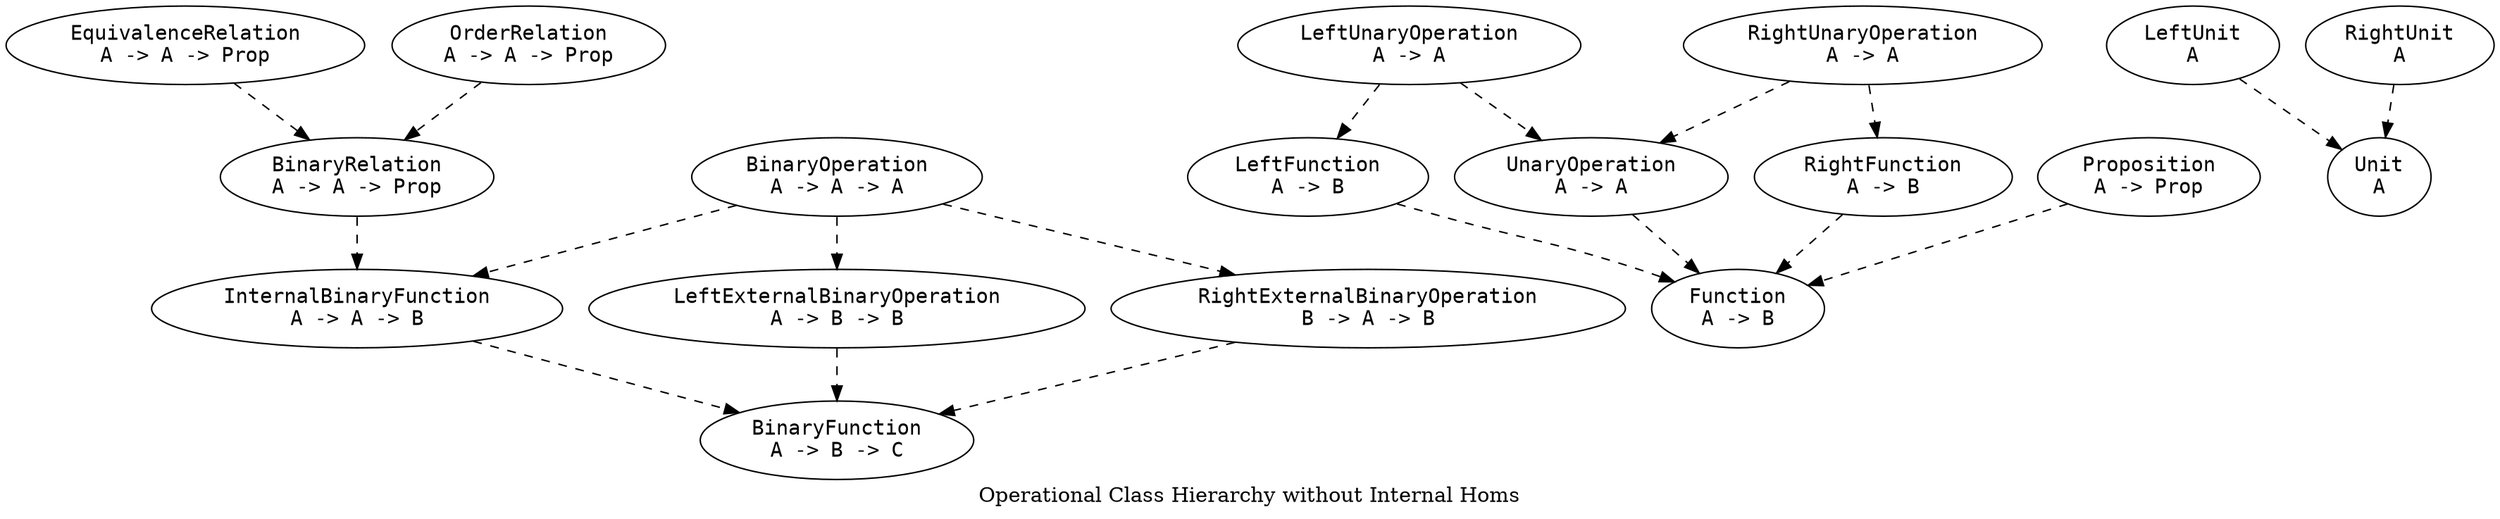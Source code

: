 digraph Has {
  label = "Operational Class Hierarchy without Internal Homs"

  node [fontname = monospace]

  BinFn [label = "BinaryFunction\nA -> B -> C"]
  BinOp [label = "BinaryOperation\nA -> A -> A"]
  BinRel [label = "BinaryRelation\nA -> A -> Prop"]
  EqRel [label = "EquivalenceRelation\nA -> A -> Prop"]
  Fn [label = "Function\nA -> B"]
  IntBinFn [label = "InternalBinaryFunction\nA -> A -> B"]
  LExtBinOp [label = "LeftExternalBinaryOperation\nA -> B -> B"]
  LFn [label = "LeftFunction\nA -> B"]
  LUn [label = "LeftUnit\nA"]
  LUnOp [label = "LeftUnaryOperation\nA -> A"]
  OrdRel [label = "OrderRelation\nA -> A -> Prop"]
  Prop [label = "Proposition\nA -> Prop"]
  RExtBinOp [label = "RightExternalBinaryOperation\nB -> A -> B"]
  RFn [label = "RightFunction\nA -> B"]
  RUn [label = "RightUnit\nA"]
  RUnOp [label = "RightUnaryOperation\nA -> A"]
  Un [label = "Unit\nA"]
  UnOp [label = "UnaryOperation\nA -> A"]

  edge [style = dashed]

  BinOp -> IntBinFn
  BinOp -> LExtBinOp
  BinOp -> RExtBinOp
  BinRel -> IntBinFn
  EqRel -> BinRel
  IntBinFn -> BinFn
  LExtBinOp -> BinFn
  LFn -> Fn
  LUn -> Un
  LUnOp -> LFn
  LUnOp -> UnOp
  OrdRel -> BinRel
  Prop -> Fn
  RExtBinOp -> BinFn
  RFn -> Fn
  RUn -> Un
  RUnOp -> RFn
  RUnOp -> UnOp
  UnOp -> Fn
}
